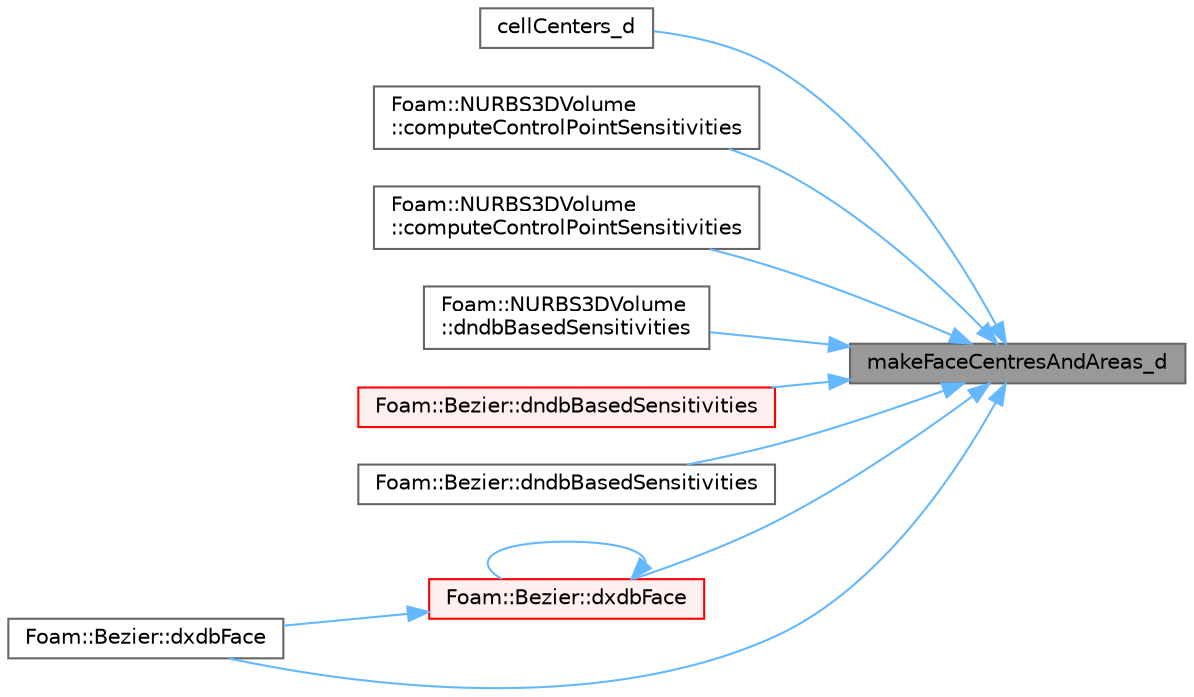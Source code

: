 digraph "makeFaceCentresAndAreas_d"
{
 // LATEX_PDF_SIZE
  bgcolor="transparent";
  edge [fontname=Helvetica,fontsize=10,labelfontname=Helvetica,labelfontsize=10];
  node [fontname=Helvetica,fontsize=10,shape=box,height=0.2,width=0.4];
  rankdir="RL";
  Node1 [id="Node000001",label="makeFaceCentresAndAreas_d",height=0.2,width=0.4,color="gray40", fillcolor="grey60", style="filled", fontcolor="black",tooltip=" "];
  Node1 -> Node2 [id="edge1_Node000001_Node000002",dir="back",color="steelblue1",style="solid",tooltip=" "];
  Node2 [id="Node000002",label="cellCenters_d",height=0.2,width=0.4,color="grey40", fillcolor="white", style="filled",URL="$classFoam_1_1deltaBoundary.html#a5213aadeec6c1efd7bb63c92305dbf46",tooltip=" "];
  Node1 -> Node3 [id="edge2_Node000001_Node000003",dir="back",color="steelblue1",style="solid",tooltip=" "];
  Node3 [id="Node000003",label="Foam::NURBS3DVolume\l::computeControlPointSensitivities",height=0.2,width=0.4,color="grey40", fillcolor="white", style="filled",URL="$classFoam_1_1NURBS3DVolume.html#aab98c59c5c947efc686419cd984de836",tooltip=" "];
  Node1 -> Node4 [id="edge3_Node000001_Node000004",dir="back",color="steelblue1",style="solid",tooltip=" "];
  Node4 [id="Node000004",label="Foam::NURBS3DVolume\l::computeControlPointSensitivities",height=0.2,width=0.4,color="grey40", fillcolor="white", style="filled",URL="$classFoam_1_1NURBS3DVolume.html#aa7567b1fc96b1d12cc14c6f318c2f4e2",tooltip=" "];
  Node1 -> Node5 [id="edge4_Node000001_Node000005",dir="back",color="steelblue1",style="solid",tooltip=" "];
  Node5 [id="Node000005",label="Foam::NURBS3DVolume\l::dndbBasedSensitivities",height=0.2,width=0.4,color="grey40", fillcolor="white", style="filled",URL="$classFoam_1_1NURBS3DVolume.html#a9e997ed14b51a01f23ef7c7a150378ff",tooltip=" "];
  Node1 -> Node6 [id="edge5_Node000001_Node000006",dir="back",color="steelblue1",style="solid",tooltip=" "];
  Node6 [id="Node000006",label="Foam::Bezier::dndbBasedSensitivities",height=0.2,width=0.4,color="red", fillcolor="#FFF0F0", style="filled",URL="$classFoam_1_1Bezier.html#aa7e26756422a10de66eceac6e0157bd8",tooltip=" "];
  Node1 -> Node9 [id="edge6_Node000001_Node000009",dir="back",color="steelblue1",style="solid",tooltip=" "];
  Node9 [id="Node000009",label="Foam::Bezier::dndbBasedSensitivities",height=0.2,width=0.4,color="grey40", fillcolor="white", style="filled",URL="$classFoam_1_1Bezier.html#a0c7dc4f7acb9e801c4d7914740a17341",tooltip=" "];
  Node1 -> Node10 [id="edge7_Node000001_Node000010",dir="back",color="steelblue1",style="solid",tooltip=" "];
  Node10 [id="Node000010",label="Foam::Bezier::dxdbFace",height=0.2,width=0.4,color="red", fillcolor="#FFF0F0", style="filled",URL="$classFoam_1_1Bezier.html#aa67d205762d694dbaa5a93c75ac9e857",tooltip=" "];
  Node10 -> Node10 [id="edge8_Node000010_Node000010",dir="back",color="steelblue1",style="solid",tooltip=" "];
  Node10 -> Node11 [id="edge9_Node000010_Node000011",dir="back",color="steelblue1",style="solid",tooltip=" "];
  Node11 [id="Node000011",label="Foam::Bezier::dxdbFace",height=0.2,width=0.4,color="grey40", fillcolor="white", style="filled",URL="$classFoam_1_1Bezier.html#a63ee79222736ea57070c7cd99adcf13e",tooltip=" "];
  Node1 -> Node11 [id="edge10_Node000001_Node000011",dir="back",color="steelblue1",style="solid",tooltip=" "];
}
